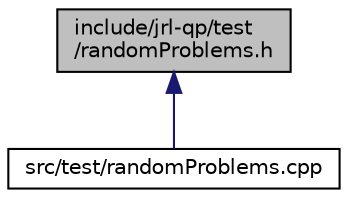 digraph "include/jrl-qp/test/randomProblems.h"
{
 // LATEX_PDF_SIZE
  edge [fontname="Helvetica",fontsize="10",labelfontname="Helvetica",labelfontsize="10"];
  node [fontname="Helvetica",fontsize="10",shape=record];
  Node1 [label="include/jrl-qp/test\l/randomProblems.h",height=0.2,width=0.4,color="black", fillcolor="grey75", style="filled", fontcolor="black",tooltip=" "];
  Node1 -> Node2 [dir="back",color="midnightblue",fontsize="10",style="solid",fontname="Helvetica"];
  Node2 [label="src/test/randomProblems.cpp",height=0.2,width=0.4,color="black", fillcolor="white", style="filled",URL="$randomProblems_8cpp.html",tooltip=" "];
}
